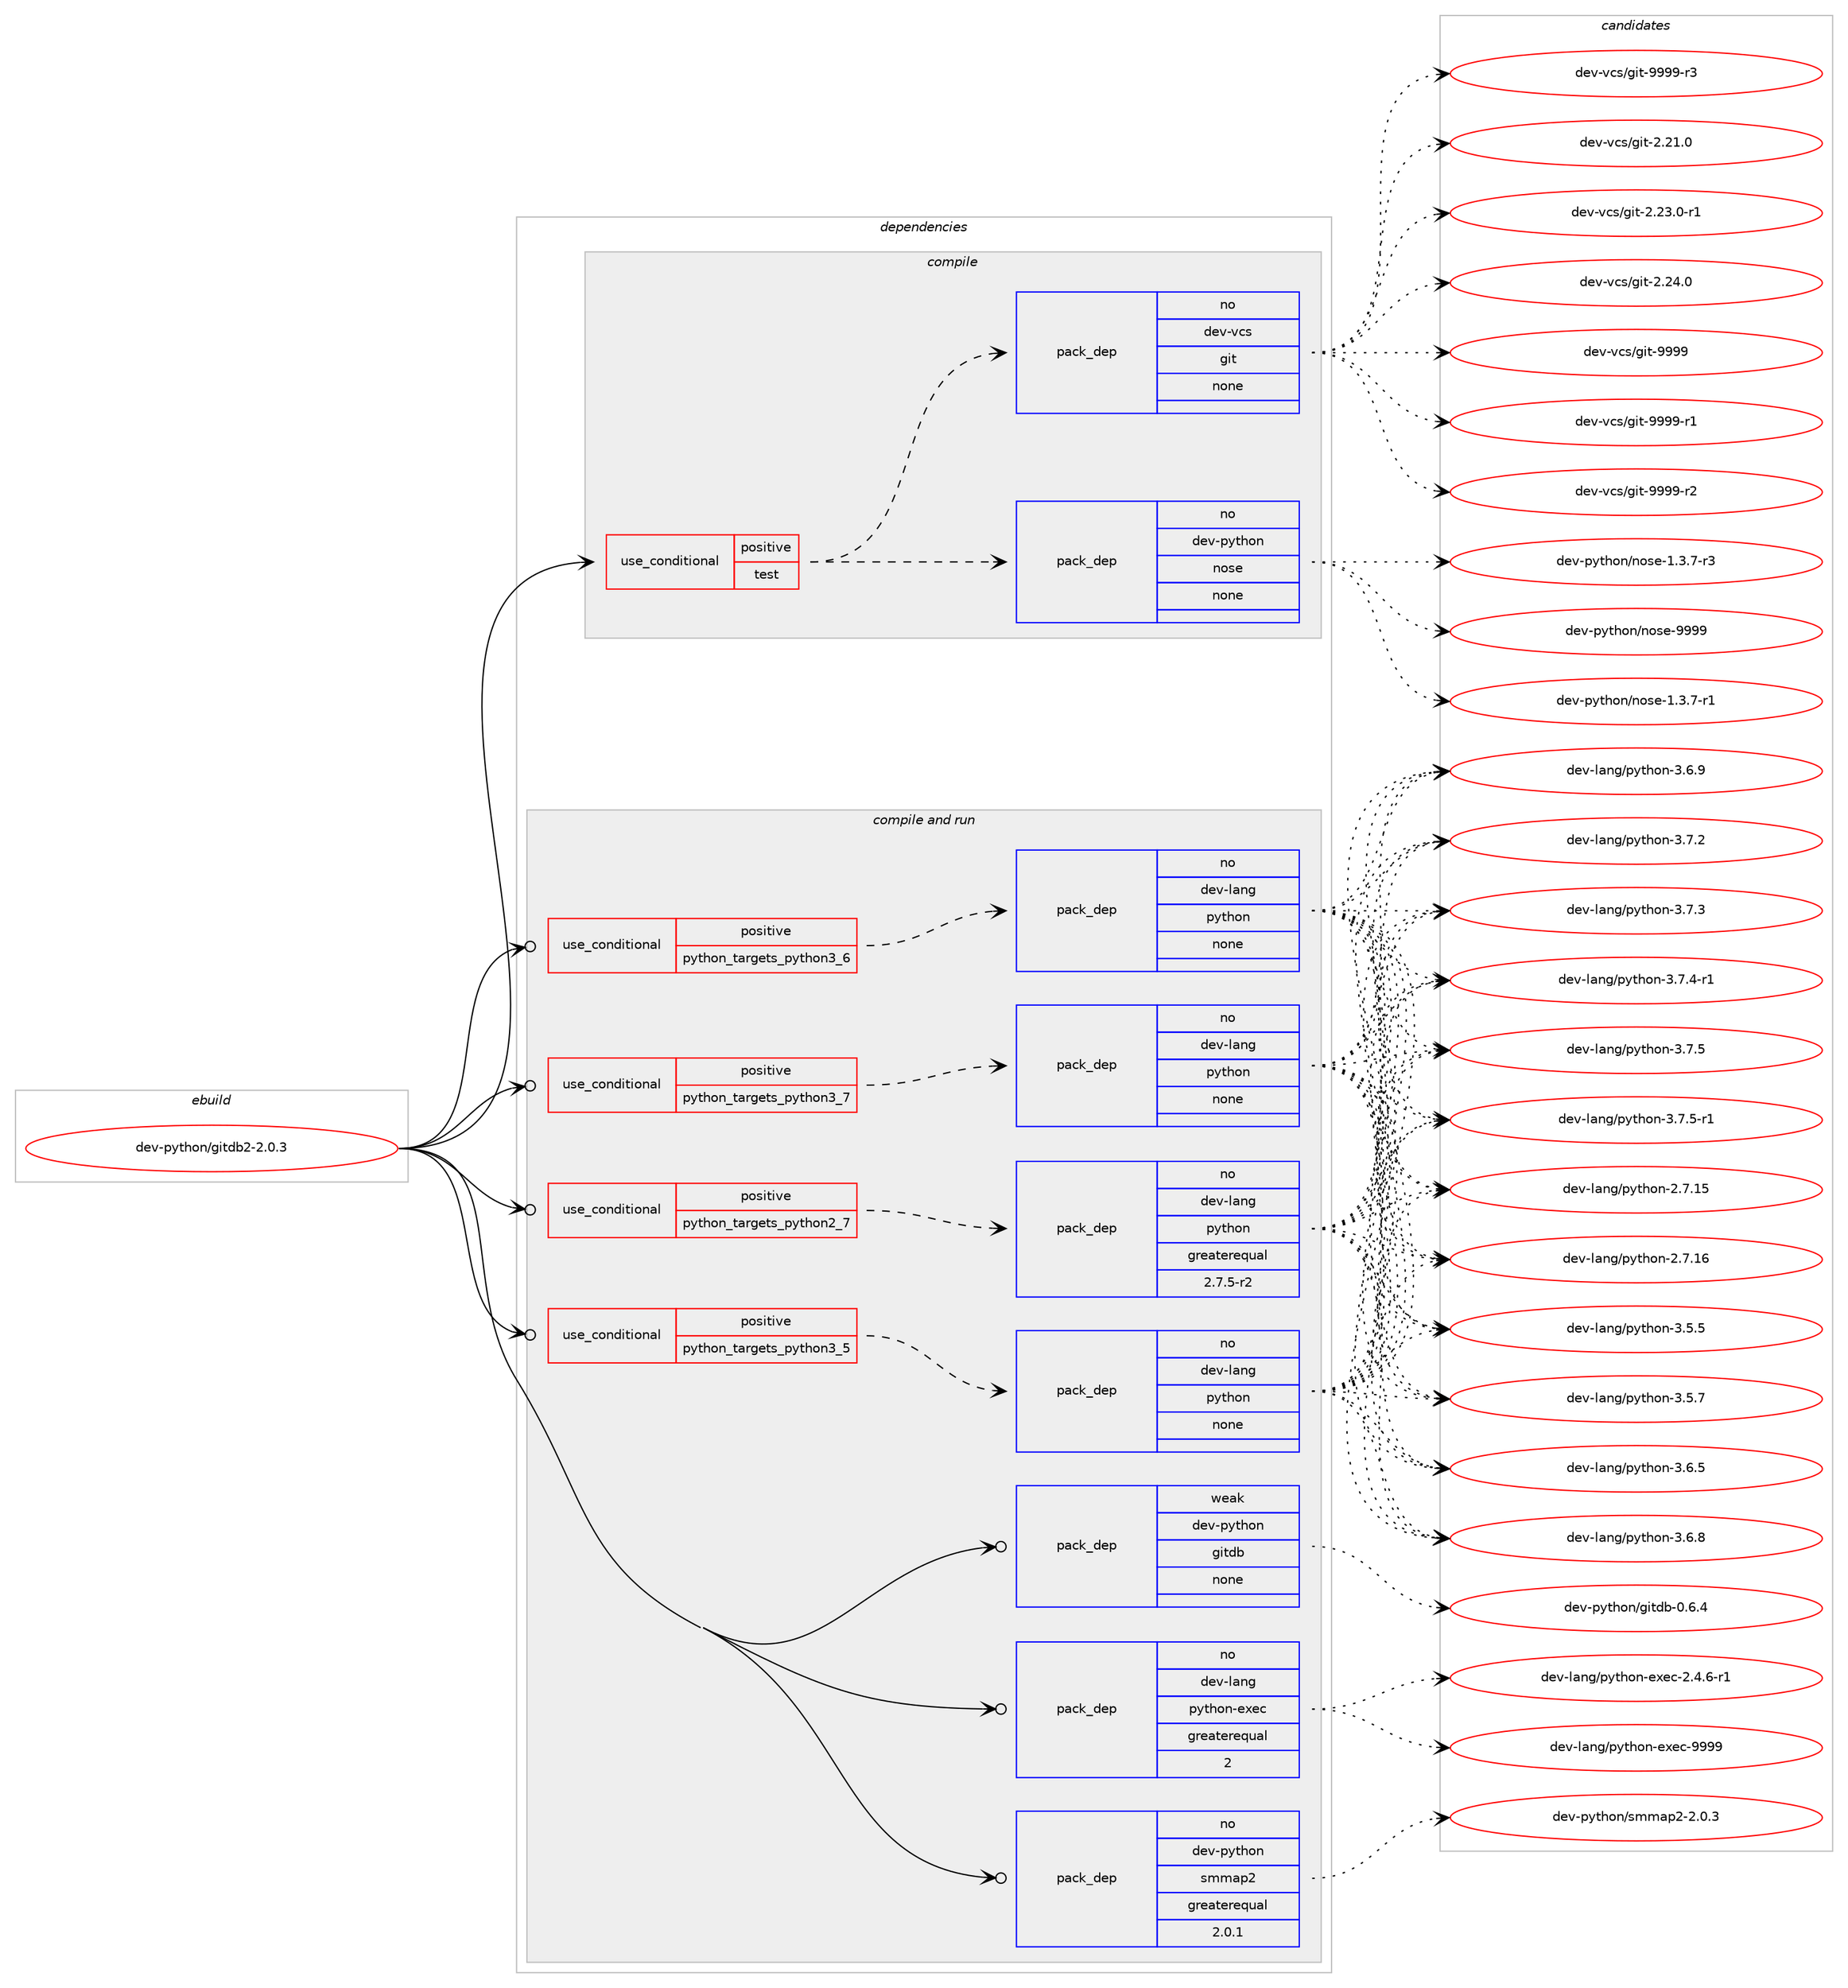digraph prolog {

# *************
# Graph options
# *************

newrank=true;
concentrate=true;
compound=true;
graph [rankdir=LR,fontname=Helvetica,fontsize=10,ranksep=1.5];#, ranksep=2.5, nodesep=0.2];
edge  [arrowhead=vee];
node  [fontname=Helvetica,fontsize=10];

# **********
# The ebuild
# **********

subgraph cluster_leftcol {
color=gray;
rank=same;
label=<<i>ebuild</i>>;
id [label="dev-python/gitdb2-2.0.3", color=red, width=4, href="../dev-python/gitdb2-2.0.3.svg"];
}

# ****************
# The dependencies
# ****************

subgraph cluster_midcol {
color=gray;
label=<<i>dependencies</i>>;
subgraph cluster_compile {
fillcolor="#eeeeee";
style=filled;
label=<<i>compile</i>>;
subgraph cond140030 {
dependency606692 [label=<<TABLE BORDER="0" CELLBORDER="1" CELLSPACING="0" CELLPADDING="4"><TR><TD ROWSPAN="3" CELLPADDING="10">use_conditional</TD></TR><TR><TD>positive</TD></TR><TR><TD>test</TD></TR></TABLE>>, shape=none, color=red];
subgraph pack454865 {
dependency606693 [label=<<TABLE BORDER="0" CELLBORDER="1" CELLSPACING="0" CELLPADDING="4" WIDTH="220"><TR><TD ROWSPAN="6" CELLPADDING="30">pack_dep</TD></TR><TR><TD WIDTH="110">no</TD></TR><TR><TD>dev-python</TD></TR><TR><TD>nose</TD></TR><TR><TD>none</TD></TR><TR><TD></TD></TR></TABLE>>, shape=none, color=blue];
}
dependency606692:e -> dependency606693:w [weight=20,style="dashed",arrowhead="vee"];
subgraph pack454866 {
dependency606694 [label=<<TABLE BORDER="0" CELLBORDER="1" CELLSPACING="0" CELLPADDING="4" WIDTH="220"><TR><TD ROWSPAN="6" CELLPADDING="30">pack_dep</TD></TR><TR><TD WIDTH="110">no</TD></TR><TR><TD>dev-vcs</TD></TR><TR><TD>git</TD></TR><TR><TD>none</TD></TR><TR><TD></TD></TR></TABLE>>, shape=none, color=blue];
}
dependency606692:e -> dependency606694:w [weight=20,style="dashed",arrowhead="vee"];
}
id:e -> dependency606692:w [weight=20,style="solid",arrowhead="vee"];
}
subgraph cluster_compileandrun {
fillcolor="#eeeeee";
style=filled;
label=<<i>compile and run</i>>;
subgraph cond140031 {
dependency606695 [label=<<TABLE BORDER="0" CELLBORDER="1" CELLSPACING="0" CELLPADDING="4"><TR><TD ROWSPAN="3" CELLPADDING="10">use_conditional</TD></TR><TR><TD>positive</TD></TR><TR><TD>python_targets_python2_7</TD></TR></TABLE>>, shape=none, color=red];
subgraph pack454867 {
dependency606696 [label=<<TABLE BORDER="0" CELLBORDER="1" CELLSPACING="0" CELLPADDING="4" WIDTH="220"><TR><TD ROWSPAN="6" CELLPADDING="30">pack_dep</TD></TR><TR><TD WIDTH="110">no</TD></TR><TR><TD>dev-lang</TD></TR><TR><TD>python</TD></TR><TR><TD>greaterequal</TD></TR><TR><TD>2.7.5-r2</TD></TR></TABLE>>, shape=none, color=blue];
}
dependency606695:e -> dependency606696:w [weight=20,style="dashed",arrowhead="vee"];
}
id:e -> dependency606695:w [weight=20,style="solid",arrowhead="odotvee"];
subgraph cond140032 {
dependency606697 [label=<<TABLE BORDER="0" CELLBORDER="1" CELLSPACING="0" CELLPADDING="4"><TR><TD ROWSPAN="3" CELLPADDING="10">use_conditional</TD></TR><TR><TD>positive</TD></TR><TR><TD>python_targets_python3_5</TD></TR></TABLE>>, shape=none, color=red];
subgraph pack454868 {
dependency606698 [label=<<TABLE BORDER="0" CELLBORDER="1" CELLSPACING="0" CELLPADDING="4" WIDTH="220"><TR><TD ROWSPAN="6" CELLPADDING="30">pack_dep</TD></TR><TR><TD WIDTH="110">no</TD></TR><TR><TD>dev-lang</TD></TR><TR><TD>python</TD></TR><TR><TD>none</TD></TR><TR><TD></TD></TR></TABLE>>, shape=none, color=blue];
}
dependency606697:e -> dependency606698:w [weight=20,style="dashed",arrowhead="vee"];
}
id:e -> dependency606697:w [weight=20,style="solid",arrowhead="odotvee"];
subgraph cond140033 {
dependency606699 [label=<<TABLE BORDER="0" CELLBORDER="1" CELLSPACING="0" CELLPADDING="4"><TR><TD ROWSPAN="3" CELLPADDING="10">use_conditional</TD></TR><TR><TD>positive</TD></TR><TR><TD>python_targets_python3_6</TD></TR></TABLE>>, shape=none, color=red];
subgraph pack454869 {
dependency606700 [label=<<TABLE BORDER="0" CELLBORDER="1" CELLSPACING="0" CELLPADDING="4" WIDTH="220"><TR><TD ROWSPAN="6" CELLPADDING="30">pack_dep</TD></TR><TR><TD WIDTH="110">no</TD></TR><TR><TD>dev-lang</TD></TR><TR><TD>python</TD></TR><TR><TD>none</TD></TR><TR><TD></TD></TR></TABLE>>, shape=none, color=blue];
}
dependency606699:e -> dependency606700:w [weight=20,style="dashed",arrowhead="vee"];
}
id:e -> dependency606699:w [weight=20,style="solid",arrowhead="odotvee"];
subgraph cond140034 {
dependency606701 [label=<<TABLE BORDER="0" CELLBORDER="1" CELLSPACING="0" CELLPADDING="4"><TR><TD ROWSPAN="3" CELLPADDING="10">use_conditional</TD></TR><TR><TD>positive</TD></TR><TR><TD>python_targets_python3_7</TD></TR></TABLE>>, shape=none, color=red];
subgraph pack454870 {
dependency606702 [label=<<TABLE BORDER="0" CELLBORDER="1" CELLSPACING="0" CELLPADDING="4" WIDTH="220"><TR><TD ROWSPAN="6" CELLPADDING="30">pack_dep</TD></TR><TR><TD WIDTH="110">no</TD></TR><TR><TD>dev-lang</TD></TR><TR><TD>python</TD></TR><TR><TD>none</TD></TR><TR><TD></TD></TR></TABLE>>, shape=none, color=blue];
}
dependency606701:e -> dependency606702:w [weight=20,style="dashed",arrowhead="vee"];
}
id:e -> dependency606701:w [weight=20,style="solid",arrowhead="odotvee"];
subgraph pack454871 {
dependency606703 [label=<<TABLE BORDER="0" CELLBORDER="1" CELLSPACING="0" CELLPADDING="4" WIDTH="220"><TR><TD ROWSPAN="6" CELLPADDING="30">pack_dep</TD></TR><TR><TD WIDTH="110">no</TD></TR><TR><TD>dev-lang</TD></TR><TR><TD>python-exec</TD></TR><TR><TD>greaterequal</TD></TR><TR><TD>2</TD></TR></TABLE>>, shape=none, color=blue];
}
id:e -> dependency606703:w [weight=20,style="solid",arrowhead="odotvee"];
subgraph pack454872 {
dependency606704 [label=<<TABLE BORDER="0" CELLBORDER="1" CELLSPACING="0" CELLPADDING="4" WIDTH="220"><TR><TD ROWSPAN="6" CELLPADDING="30">pack_dep</TD></TR><TR><TD WIDTH="110">no</TD></TR><TR><TD>dev-python</TD></TR><TR><TD>smmap2</TD></TR><TR><TD>greaterequal</TD></TR><TR><TD>2.0.1</TD></TR></TABLE>>, shape=none, color=blue];
}
id:e -> dependency606704:w [weight=20,style="solid",arrowhead="odotvee"];
subgraph pack454873 {
dependency606705 [label=<<TABLE BORDER="0" CELLBORDER="1" CELLSPACING="0" CELLPADDING="4" WIDTH="220"><TR><TD ROWSPAN="6" CELLPADDING="30">pack_dep</TD></TR><TR><TD WIDTH="110">weak</TD></TR><TR><TD>dev-python</TD></TR><TR><TD>gitdb</TD></TR><TR><TD>none</TD></TR><TR><TD></TD></TR></TABLE>>, shape=none, color=blue];
}
id:e -> dependency606705:w [weight=20,style="solid",arrowhead="odotvee"];
}
subgraph cluster_run {
fillcolor="#eeeeee";
style=filled;
label=<<i>run</i>>;
}
}

# **************
# The candidates
# **************

subgraph cluster_choices {
rank=same;
color=gray;
label=<<i>candidates</i>>;

subgraph choice454865 {
color=black;
nodesep=1;
choice10010111845112121116104111110471101111151014549465146554511449 [label="dev-python/nose-1.3.7-r1", color=red, width=4,href="../dev-python/nose-1.3.7-r1.svg"];
choice10010111845112121116104111110471101111151014549465146554511451 [label="dev-python/nose-1.3.7-r3", color=red, width=4,href="../dev-python/nose-1.3.7-r3.svg"];
choice10010111845112121116104111110471101111151014557575757 [label="dev-python/nose-9999", color=red, width=4,href="../dev-python/nose-9999.svg"];
dependency606693:e -> choice10010111845112121116104111110471101111151014549465146554511449:w [style=dotted,weight="100"];
dependency606693:e -> choice10010111845112121116104111110471101111151014549465146554511451:w [style=dotted,weight="100"];
dependency606693:e -> choice10010111845112121116104111110471101111151014557575757:w [style=dotted,weight="100"];
}
subgraph choice454866 {
color=black;
nodesep=1;
choice10010111845118991154710310511645504650494648 [label="dev-vcs/git-2.21.0", color=red, width=4,href="../dev-vcs/git-2.21.0.svg"];
choice100101118451189911547103105116455046505146484511449 [label="dev-vcs/git-2.23.0-r1", color=red, width=4,href="../dev-vcs/git-2.23.0-r1.svg"];
choice10010111845118991154710310511645504650524648 [label="dev-vcs/git-2.24.0", color=red, width=4,href="../dev-vcs/git-2.24.0.svg"];
choice1001011184511899115471031051164557575757 [label="dev-vcs/git-9999", color=red, width=4,href="../dev-vcs/git-9999.svg"];
choice10010111845118991154710310511645575757574511449 [label="dev-vcs/git-9999-r1", color=red, width=4,href="../dev-vcs/git-9999-r1.svg"];
choice10010111845118991154710310511645575757574511450 [label="dev-vcs/git-9999-r2", color=red, width=4,href="../dev-vcs/git-9999-r2.svg"];
choice10010111845118991154710310511645575757574511451 [label="dev-vcs/git-9999-r3", color=red, width=4,href="../dev-vcs/git-9999-r3.svg"];
dependency606694:e -> choice10010111845118991154710310511645504650494648:w [style=dotted,weight="100"];
dependency606694:e -> choice100101118451189911547103105116455046505146484511449:w [style=dotted,weight="100"];
dependency606694:e -> choice10010111845118991154710310511645504650524648:w [style=dotted,weight="100"];
dependency606694:e -> choice1001011184511899115471031051164557575757:w [style=dotted,weight="100"];
dependency606694:e -> choice10010111845118991154710310511645575757574511449:w [style=dotted,weight="100"];
dependency606694:e -> choice10010111845118991154710310511645575757574511450:w [style=dotted,weight="100"];
dependency606694:e -> choice10010111845118991154710310511645575757574511451:w [style=dotted,weight="100"];
}
subgraph choice454867 {
color=black;
nodesep=1;
choice10010111845108971101034711212111610411111045504655464953 [label="dev-lang/python-2.7.15", color=red, width=4,href="../dev-lang/python-2.7.15.svg"];
choice10010111845108971101034711212111610411111045504655464954 [label="dev-lang/python-2.7.16", color=red, width=4,href="../dev-lang/python-2.7.16.svg"];
choice100101118451089711010347112121116104111110455146534653 [label="dev-lang/python-3.5.5", color=red, width=4,href="../dev-lang/python-3.5.5.svg"];
choice100101118451089711010347112121116104111110455146534655 [label="dev-lang/python-3.5.7", color=red, width=4,href="../dev-lang/python-3.5.7.svg"];
choice100101118451089711010347112121116104111110455146544653 [label="dev-lang/python-3.6.5", color=red, width=4,href="../dev-lang/python-3.6.5.svg"];
choice100101118451089711010347112121116104111110455146544656 [label="dev-lang/python-3.6.8", color=red, width=4,href="../dev-lang/python-3.6.8.svg"];
choice100101118451089711010347112121116104111110455146544657 [label="dev-lang/python-3.6.9", color=red, width=4,href="../dev-lang/python-3.6.9.svg"];
choice100101118451089711010347112121116104111110455146554650 [label="dev-lang/python-3.7.2", color=red, width=4,href="../dev-lang/python-3.7.2.svg"];
choice100101118451089711010347112121116104111110455146554651 [label="dev-lang/python-3.7.3", color=red, width=4,href="../dev-lang/python-3.7.3.svg"];
choice1001011184510897110103471121211161041111104551465546524511449 [label="dev-lang/python-3.7.4-r1", color=red, width=4,href="../dev-lang/python-3.7.4-r1.svg"];
choice100101118451089711010347112121116104111110455146554653 [label="dev-lang/python-3.7.5", color=red, width=4,href="../dev-lang/python-3.7.5.svg"];
choice1001011184510897110103471121211161041111104551465546534511449 [label="dev-lang/python-3.7.5-r1", color=red, width=4,href="../dev-lang/python-3.7.5-r1.svg"];
dependency606696:e -> choice10010111845108971101034711212111610411111045504655464953:w [style=dotted,weight="100"];
dependency606696:e -> choice10010111845108971101034711212111610411111045504655464954:w [style=dotted,weight="100"];
dependency606696:e -> choice100101118451089711010347112121116104111110455146534653:w [style=dotted,weight="100"];
dependency606696:e -> choice100101118451089711010347112121116104111110455146534655:w [style=dotted,weight="100"];
dependency606696:e -> choice100101118451089711010347112121116104111110455146544653:w [style=dotted,weight="100"];
dependency606696:e -> choice100101118451089711010347112121116104111110455146544656:w [style=dotted,weight="100"];
dependency606696:e -> choice100101118451089711010347112121116104111110455146544657:w [style=dotted,weight="100"];
dependency606696:e -> choice100101118451089711010347112121116104111110455146554650:w [style=dotted,weight="100"];
dependency606696:e -> choice100101118451089711010347112121116104111110455146554651:w [style=dotted,weight="100"];
dependency606696:e -> choice1001011184510897110103471121211161041111104551465546524511449:w [style=dotted,weight="100"];
dependency606696:e -> choice100101118451089711010347112121116104111110455146554653:w [style=dotted,weight="100"];
dependency606696:e -> choice1001011184510897110103471121211161041111104551465546534511449:w [style=dotted,weight="100"];
}
subgraph choice454868 {
color=black;
nodesep=1;
choice10010111845108971101034711212111610411111045504655464953 [label="dev-lang/python-2.7.15", color=red, width=4,href="../dev-lang/python-2.7.15.svg"];
choice10010111845108971101034711212111610411111045504655464954 [label="dev-lang/python-2.7.16", color=red, width=4,href="../dev-lang/python-2.7.16.svg"];
choice100101118451089711010347112121116104111110455146534653 [label="dev-lang/python-3.5.5", color=red, width=4,href="../dev-lang/python-3.5.5.svg"];
choice100101118451089711010347112121116104111110455146534655 [label="dev-lang/python-3.5.7", color=red, width=4,href="../dev-lang/python-3.5.7.svg"];
choice100101118451089711010347112121116104111110455146544653 [label="dev-lang/python-3.6.5", color=red, width=4,href="../dev-lang/python-3.6.5.svg"];
choice100101118451089711010347112121116104111110455146544656 [label="dev-lang/python-3.6.8", color=red, width=4,href="../dev-lang/python-3.6.8.svg"];
choice100101118451089711010347112121116104111110455146544657 [label="dev-lang/python-3.6.9", color=red, width=4,href="../dev-lang/python-3.6.9.svg"];
choice100101118451089711010347112121116104111110455146554650 [label="dev-lang/python-3.7.2", color=red, width=4,href="../dev-lang/python-3.7.2.svg"];
choice100101118451089711010347112121116104111110455146554651 [label="dev-lang/python-3.7.3", color=red, width=4,href="../dev-lang/python-3.7.3.svg"];
choice1001011184510897110103471121211161041111104551465546524511449 [label="dev-lang/python-3.7.4-r1", color=red, width=4,href="../dev-lang/python-3.7.4-r1.svg"];
choice100101118451089711010347112121116104111110455146554653 [label="dev-lang/python-3.7.5", color=red, width=4,href="../dev-lang/python-3.7.5.svg"];
choice1001011184510897110103471121211161041111104551465546534511449 [label="dev-lang/python-3.7.5-r1", color=red, width=4,href="../dev-lang/python-3.7.5-r1.svg"];
dependency606698:e -> choice10010111845108971101034711212111610411111045504655464953:w [style=dotted,weight="100"];
dependency606698:e -> choice10010111845108971101034711212111610411111045504655464954:w [style=dotted,weight="100"];
dependency606698:e -> choice100101118451089711010347112121116104111110455146534653:w [style=dotted,weight="100"];
dependency606698:e -> choice100101118451089711010347112121116104111110455146534655:w [style=dotted,weight="100"];
dependency606698:e -> choice100101118451089711010347112121116104111110455146544653:w [style=dotted,weight="100"];
dependency606698:e -> choice100101118451089711010347112121116104111110455146544656:w [style=dotted,weight="100"];
dependency606698:e -> choice100101118451089711010347112121116104111110455146544657:w [style=dotted,weight="100"];
dependency606698:e -> choice100101118451089711010347112121116104111110455146554650:w [style=dotted,weight="100"];
dependency606698:e -> choice100101118451089711010347112121116104111110455146554651:w [style=dotted,weight="100"];
dependency606698:e -> choice1001011184510897110103471121211161041111104551465546524511449:w [style=dotted,weight="100"];
dependency606698:e -> choice100101118451089711010347112121116104111110455146554653:w [style=dotted,weight="100"];
dependency606698:e -> choice1001011184510897110103471121211161041111104551465546534511449:w [style=dotted,weight="100"];
}
subgraph choice454869 {
color=black;
nodesep=1;
choice10010111845108971101034711212111610411111045504655464953 [label="dev-lang/python-2.7.15", color=red, width=4,href="../dev-lang/python-2.7.15.svg"];
choice10010111845108971101034711212111610411111045504655464954 [label="dev-lang/python-2.7.16", color=red, width=4,href="../dev-lang/python-2.7.16.svg"];
choice100101118451089711010347112121116104111110455146534653 [label="dev-lang/python-3.5.5", color=red, width=4,href="../dev-lang/python-3.5.5.svg"];
choice100101118451089711010347112121116104111110455146534655 [label="dev-lang/python-3.5.7", color=red, width=4,href="../dev-lang/python-3.5.7.svg"];
choice100101118451089711010347112121116104111110455146544653 [label="dev-lang/python-3.6.5", color=red, width=4,href="../dev-lang/python-3.6.5.svg"];
choice100101118451089711010347112121116104111110455146544656 [label="dev-lang/python-3.6.8", color=red, width=4,href="../dev-lang/python-3.6.8.svg"];
choice100101118451089711010347112121116104111110455146544657 [label="dev-lang/python-3.6.9", color=red, width=4,href="../dev-lang/python-3.6.9.svg"];
choice100101118451089711010347112121116104111110455146554650 [label="dev-lang/python-3.7.2", color=red, width=4,href="../dev-lang/python-3.7.2.svg"];
choice100101118451089711010347112121116104111110455146554651 [label="dev-lang/python-3.7.3", color=red, width=4,href="../dev-lang/python-3.7.3.svg"];
choice1001011184510897110103471121211161041111104551465546524511449 [label="dev-lang/python-3.7.4-r1", color=red, width=4,href="../dev-lang/python-3.7.4-r1.svg"];
choice100101118451089711010347112121116104111110455146554653 [label="dev-lang/python-3.7.5", color=red, width=4,href="../dev-lang/python-3.7.5.svg"];
choice1001011184510897110103471121211161041111104551465546534511449 [label="dev-lang/python-3.7.5-r1", color=red, width=4,href="../dev-lang/python-3.7.5-r1.svg"];
dependency606700:e -> choice10010111845108971101034711212111610411111045504655464953:w [style=dotted,weight="100"];
dependency606700:e -> choice10010111845108971101034711212111610411111045504655464954:w [style=dotted,weight="100"];
dependency606700:e -> choice100101118451089711010347112121116104111110455146534653:w [style=dotted,weight="100"];
dependency606700:e -> choice100101118451089711010347112121116104111110455146534655:w [style=dotted,weight="100"];
dependency606700:e -> choice100101118451089711010347112121116104111110455146544653:w [style=dotted,weight="100"];
dependency606700:e -> choice100101118451089711010347112121116104111110455146544656:w [style=dotted,weight="100"];
dependency606700:e -> choice100101118451089711010347112121116104111110455146544657:w [style=dotted,weight="100"];
dependency606700:e -> choice100101118451089711010347112121116104111110455146554650:w [style=dotted,weight="100"];
dependency606700:e -> choice100101118451089711010347112121116104111110455146554651:w [style=dotted,weight="100"];
dependency606700:e -> choice1001011184510897110103471121211161041111104551465546524511449:w [style=dotted,weight="100"];
dependency606700:e -> choice100101118451089711010347112121116104111110455146554653:w [style=dotted,weight="100"];
dependency606700:e -> choice1001011184510897110103471121211161041111104551465546534511449:w [style=dotted,weight="100"];
}
subgraph choice454870 {
color=black;
nodesep=1;
choice10010111845108971101034711212111610411111045504655464953 [label="dev-lang/python-2.7.15", color=red, width=4,href="../dev-lang/python-2.7.15.svg"];
choice10010111845108971101034711212111610411111045504655464954 [label="dev-lang/python-2.7.16", color=red, width=4,href="../dev-lang/python-2.7.16.svg"];
choice100101118451089711010347112121116104111110455146534653 [label="dev-lang/python-3.5.5", color=red, width=4,href="../dev-lang/python-3.5.5.svg"];
choice100101118451089711010347112121116104111110455146534655 [label="dev-lang/python-3.5.7", color=red, width=4,href="../dev-lang/python-3.5.7.svg"];
choice100101118451089711010347112121116104111110455146544653 [label="dev-lang/python-3.6.5", color=red, width=4,href="../dev-lang/python-3.6.5.svg"];
choice100101118451089711010347112121116104111110455146544656 [label="dev-lang/python-3.6.8", color=red, width=4,href="../dev-lang/python-3.6.8.svg"];
choice100101118451089711010347112121116104111110455146544657 [label="dev-lang/python-3.6.9", color=red, width=4,href="../dev-lang/python-3.6.9.svg"];
choice100101118451089711010347112121116104111110455146554650 [label="dev-lang/python-3.7.2", color=red, width=4,href="../dev-lang/python-3.7.2.svg"];
choice100101118451089711010347112121116104111110455146554651 [label="dev-lang/python-3.7.3", color=red, width=4,href="../dev-lang/python-3.7.3.svg"];
choice1001011184510897110103471121211161041111104551465546524511449 [label="dev-lang/python-3.7.4-r1", color=red, width=4,href="../dev-lang/python-3.7.4-r1.svg"];
choice100101118451089711010347112121116104111110455146554653 [label="dev-lang/python-3.7.5", color=red, width=4,href="../dev-lang/python-3.7.5.svg"];
choice1001011184510897110103471121211161041111104551465546534511449 [label="dev-lang/python-3.7.5-r1", color=red, width=4,href="../dev-lang/python-3.7.5-r1.svg"];
dependency606702:e -> choice10010111845108971101034711212111610411111045504655464953:w [style=dotted,weight="100"];
dependency606702:e -> choice10010111845108971101034711212111610411111045504655464954:w [style=dotted,weight="100"];
dependency606702:e -> choice100101118451089711010347112121116104111110455146534653:w [style=dotted,weight="100"];
dependency606702:e -> choice100101118451089711010347112121116104111110455146534655:w [style=dotted,weight="100"];
dependency606702:e -> choice100101118451089711010347112121116104111110455146544653:w [style=dotted,weight="100"];
dependency606702:e -> choice100101118451089711010347112121116104111110455146544656:w [style=dotted,weight="100"];
dependency606702:e -> choice100101118451089711010347112121116104111110455146544657:w [style=dotted,weight="100"];
dependency606702:e -> choice100101118451089711010347112121116104111110455146554650:w [style=dotted,weight="100"];
dependency606702:e -> choice100101118451089711010347112121116104111110455146554651:w [style=dotted,weight="100"];
dependency606702:e -> choice1001011184510897110103471121211161041111104551465546524511449:w [style=dotted,weight="100"];
dependency606702:e -> choice100101118451089711010347112121116104111110455146554653:w [style=dotted,weight="100"];
dependency606702:e -> choice1001011184510897110103471121211161041111104551465546534511449:w [style=dotted,weight="100"];
}
subgraph choice454871 {
color=black;
nodesep=1;
choice10010111845108971101034711212111610411111045101120101994550465246544511449 [label="dev-lang/python-exec-2.4.6-r1", color=red, width=4,href="../dev-lang/python-exec-2.4.6-r1.svg"];
choice10010111845108971101034711212111610411111045101120101994557575757 [label="dev-lang/python-exec-9999", color=red, width=4,href="../dev-lang/python-exec-9999.svg"];
dependency606703:e -> choice10010111845108971101034711212111610411111045101120101994550465246544511449:w [style=dotted,weight="100"];
dependency606703:e -> choice10010111845108971101034711212111610411111045101120101994557575757:w [style=dotted,weight="100"];
}
subgraph choice454872 {
color=black;
nodesep=1;
choice10010111845112121116104111110471151091099711250455046484651 [label="dev-python/smmap2-2.0.3", color=red, width=4,href="../dev-python/smmap2-2.0.3.svg"];
dependency606704:e -> choice10010111845112121116104111110471151091099711250455046484651:w [style=dotted,weight="100"];
}
subgraph choice454873 {
color=black;
nodesep=1;
choice100101118451121211161041111104710310511610098454846544652 [label="dev-python/gitdb-0.6.4", color=red, width=4,href="../dev-python/gitdb-0.6.4.svg"];
dependency606705:e -> choice100101118451121211161041111104710310511610098454846544652:w [style=dotted,weight="100"];
}
}

}
